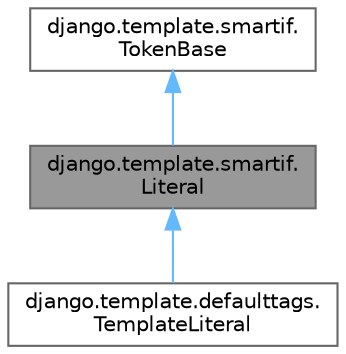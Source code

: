 digraph "django.template.smartif.Literal"
{
 // LATEX_PDF_SIZE
  bgcolor="transparent";
  edge [fontname=Helvetica,fontsize=10,labelfontname=Helvetica,labelfontsize=10];
  node [fontname=Helvetica,fontsize=10,shape=box,height=0.2,width=0.4];
  Node1 [id="Node000001",label="django.template.smartif.\lLiteral",height=0.2,width=0.4,color="gray40", fillcolor="grey60", style="filled", fontcolor="black",tooltip=" "];
  Node2 -> Node1 [id="edge1_Node000001_Node000002",dir="back",color="steelblue1",style="solid",tooltip=" "];
  Node2 [id="Node000002",label="django.template.smartif.\lTokenBase",height=0.2,width=0.4,color="gray40", fillcolor="white", style="filled",URL="$classdjango_1_1template_1_1smartif_1_1_token_base.html",tooltip=" "];
  Node1 -> Node3 [id="edge2_Node000001_Node000003",dir="back",color="steelblue1",style="solid",tooltip=" "];
  Node3 [id="Node000003",label="django.template.defaulttags.\lTemplateLiteral",height=0.2,width=0.4,color="gray40", fillcolor="white", style="filled",URL="$classdjango_1_1template_1_1defaulttags_1_1_template_literal.html",tooltip=" "];
}
